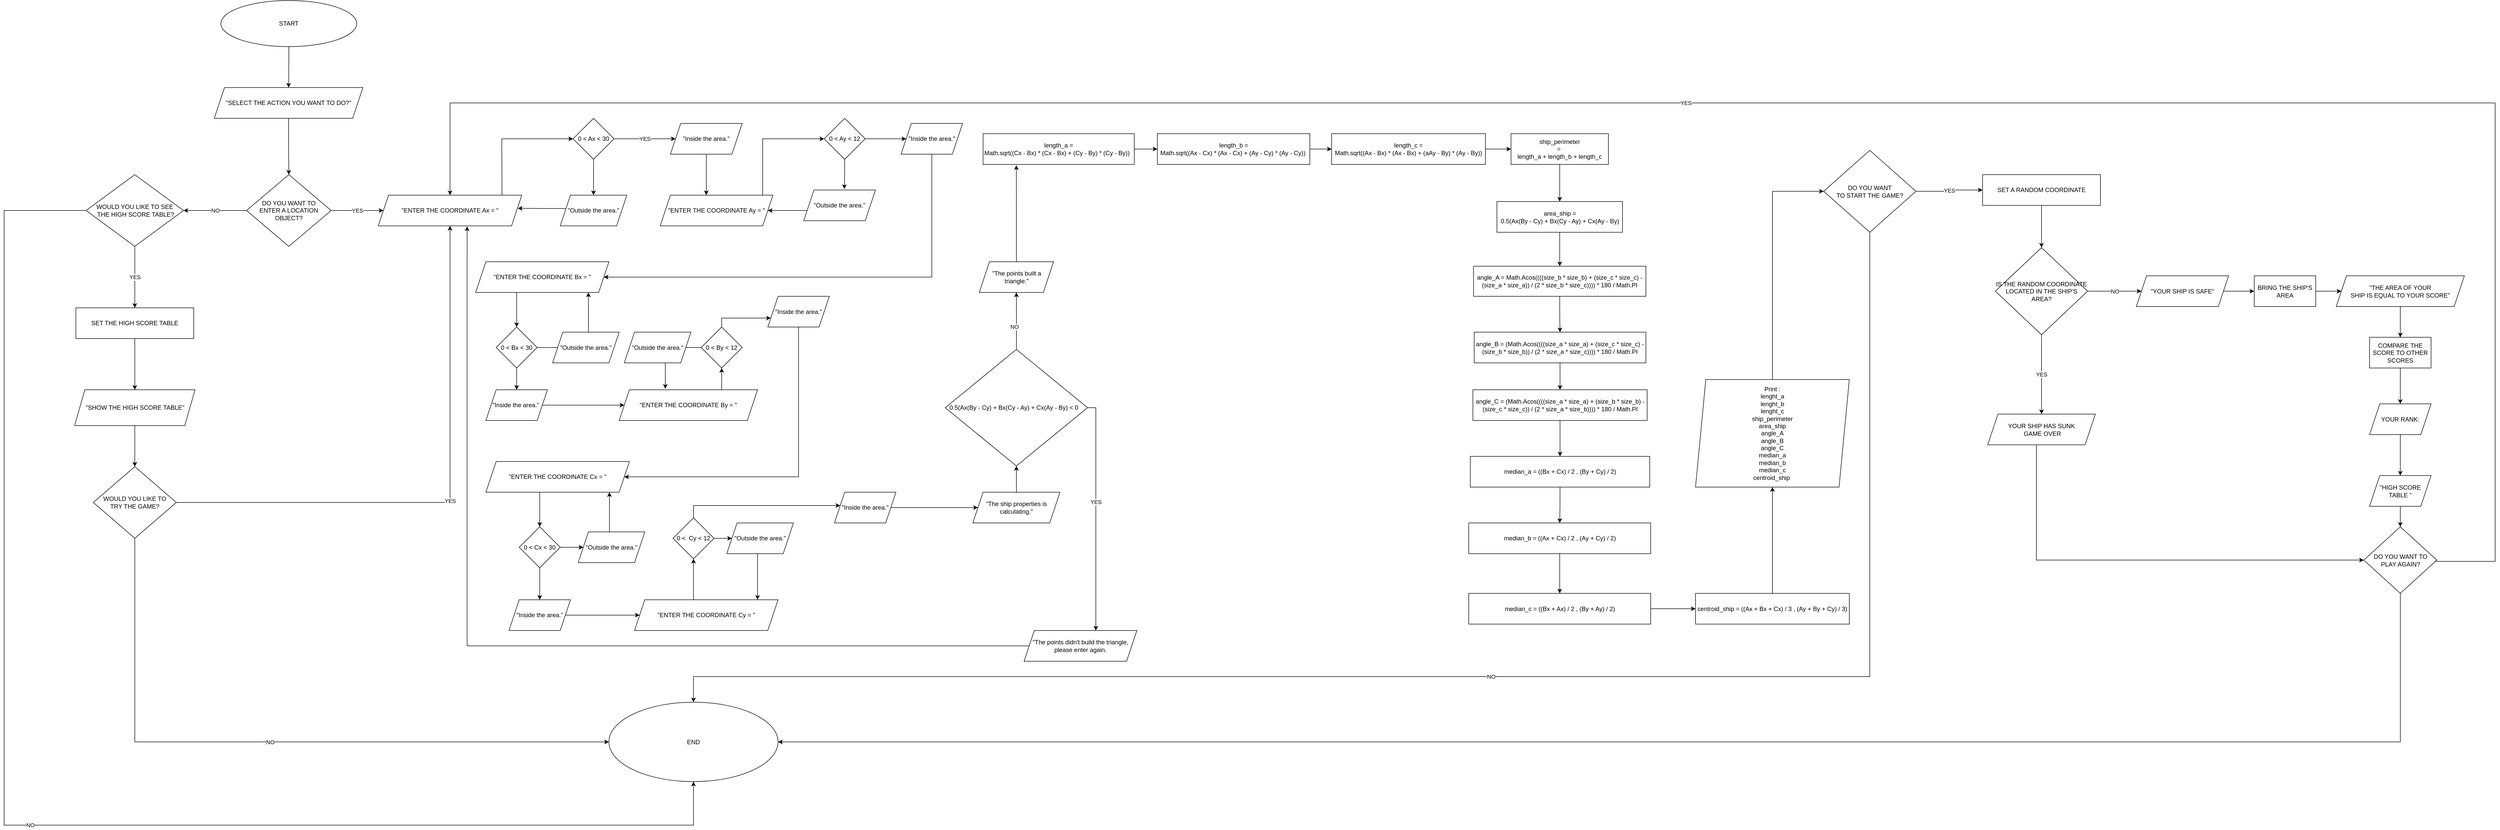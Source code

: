 <mxfile version="15.4.0" type="device"><diagram id="t73Jxu5i5CVw8V_CxGxx" name="Page-1"><mxGraphModel dx="1951" dy="1551" grid="1" gridSize="10" guides="1" tooltips="1" connect="1" arrows="1" fold="1" page="0" pageScale="1" pageWidth="850" pageHeight="1100" math="0" shadow="0"><root><mxCell id="0"/><mxCell id="1" parent="0"/><mxCell id="ui6LexJxANFgtNLxYNIg-22" value="" style="edgeStyle=orthogonalEdgeStyle;rounded=0;orthogonalLoop=1;jettySize=auto;html=1;exitX=0.5;exitY=1;exitDx=0;exitDy=0;" parent="1" source="hqoJAvvLthCTCwfapW6F-1" target="ui6LexJxANFgtNLxYNIg-21" edge="1"><mxGeometry relative="1" as="geometry"><mxPoint x="425" y="70" as="sourcePoint"/></mxGeometry></mxCell><mxCell id="ui6LexJxANFgtNLxYNIg-24" value="" style="edgeStyle=orthogonalEdgeStyle;rounded=0;orthogonalLoop=1;jettySize=auto;html=1;" parent="1" source="ui6LexJxANFgtNLxYNIg-21" target="ui6LexJxANFgtNLxYNIg-27" edge="1"><mxGeometry relative="1" as="geometry"><mxPoint x="425" y="270" as="targetPoint"/></mxGeometry></mxCell><mxCell id="ui6LexJxANFgtNLxYNIg-21" value="&quot;SELECT THE ACTION YOU WANT TO DO?&quot;" style="shape=parallelogram;perimeter=parallelogramPerimeter;whiteSpace=wrap;html=1;fixedSize=1;gradientDirection=south;" parent="1" vertex="1"><mxGeometry x="280" y="140" width="290" height="60" as="geometry"/></mxCell><mxCell id="ui6LexJxANFgtNLxYNIg-26" value="YES" style="edgeStyle=orthogonalEdgeStyle;rounded=0;orthogonalLoop=1;jettySize=auto;html=1;exitX=1;exitY=0.5;exitDx=0;exitDy=0;" parent="1" source="ui6LexJxANFgtNLxYNIg-27" target="ui6LexJxANFgtNLxYNIg-28" edge="1"><mxGeometry relative="1" as="geometry"><mxPoint x="516" y="340" as="sourcePoint"/><mxPoint x="640" y="340" as="targetPoint"/><Array as="points"/></mxGeometry></mxCell><mxCell id="ui6LexJxANFgtNLxYNIg-61" value="NO" style="edgeStyle=orthogonalEdgeStyle;rounded=0;orthogonalLoop=1;jettySize=auto;html=1;" parent="1" source="ui6LexJxANFgtNLxYNIg-27" target="ui6LexJxANFgtNLxYNIg-119" edge="1"><mxGeometry relative="1" as="geometry"><mxPoint x="240" y="380" as="targetPoint"/></mxGeometry></mxCell><mxCell id="ui6LexJxANFgtNLxYNIg-27" value="DO YOU WANT TO &lt;br&gt;ENTER A LOCATION OBJECT?" style="rhombus;whiteSpace=wrap;html=1;gradientColor=none;gradientDirection=south;" parent="1" vertex="1"><mxGeometry x="343" y="310" width="165" height="140" as="geometry"/></mxCell><mxCell id="fY5YA0NHMxwDd5i6GPpB-7" value="" style="edgeStyle=orthogonalEdgeStyle;rounded=0;orthogonalLoop=1;jettySize=auto;html=1;entryX=0;entryY=0.5;entryDx=0;entryDy=0;exitX=0.862;exitY=0.015;exitDx=0;exitDy=0;exitPerimeter=0;" parent="1" source="ui6LexJxANFgtNLxYNIg-28" target="fY5YA0NHMxwDd5i6GPpB-8" edge="1"><mxGeometry relative="1" as="geometry"><mxPoint x="950" y="342.5" as="targetPoint"/><Array as="points"><mxPoint x="841" y="343"/><mxPoint x="841" y="240"/></Array></mxGeometry></mxCell><mxCell id="ui6LexJxANFgtNLxYNIg-28" value="&quot;ENTER THE COORDINATE Ax = &quot;" style="shape=parallelogram;perimeter=parallelogramPerimeter;whiteSpace=wrap;html=1;fixedSize=1;gradientColor=none;gradientDirection=south;" parent="1" vertex="1"><mxGeometry x="600" y="350" width="280" height="60" as="geometry"/></mxCell><mxCell id="ui6LexJxANFgtNLxYNIg-78" value="NO" style="edgeStyle=orthogonalEdgeStyle;rounded=0;orthogonalLoop=1;jettySize=auto;html=1;entryX=0.5;entryY=0;entryDx=0;entryDy=0;" parent="1" source="ui6LexJxANFgtNLxYNIg-75" target="ui6LexJxANFgtNLxYNIg-108" edge="1"><mxGeometry relative="1" as="geometry"><mxPoint x="2002" y="830" as="targetPoint"/><Array as="points"><mxPoint x="3510" y="1290"/><mxPoint x="1215" y="1290"/></Array></mxGeometry></mxCell><mxCell id="ui6LexJxANFgtNLxYNIg-80" value="YES" style="edgeStyle=orthogonalEdgeStyle;rounded=0;orthogonalLoop=1;jettySize=auto;html=1;" parent="1" source="ui6LexJxANFgtNLxYNIg-75" target="ui6LexJxANFgtNLxYNIg-81" edge="1"><mxGeometry relative="1" as="geometry"><mxPoint x="2980" y="337.5" as="targetPoint"/></mxGeometry></mxCell><mxCell id="ui6LexJxANFgtNLxYNIg-75" value="DO YOU WANT &lt;br&gt;TO START THE GAME?" style="rhombus;whiteSpace=wrap;html=1;gradientDirection=south;" parent="1" vertex="1"><mxGeometry x="3420" y="262.5" width="180" height="160" as="geometry"/></mxCell><mxCell id="ui6LexJxANFgtNLxYNIg-83" value="" style="edgeStyle=orthogonalEdgeStyle;rounded=0;orthogonalLoop=1;jettySize=auto;html=1;" parent="1" source="ui6LexJxANFgtNLxYNIg-81" target="ui6LexJxANFgtNLxYNIg-82" edge="1"><mxGeometry relative="1" as="geometry"/></mxCell><mxCell id="ui6LexJxANFgtNLxYNIg-81" value="SET A RANDOM COORDINATE" style="rounded=0;whiteSpace=wrap;html=1;gradientColor=none;gradientDirection=south;" parent="1" vertex="1"><mxGeometry x="3730" y="310" width="230" height="60" as="geometry"/></mxCell><mxCell id="ui6LexJxANFgtNLxYNIg-85" value="YES" style="edgeStyle=orthogonalEdgeStyle;rounded=0;orthogonalLoop=1;jettySize=auto;html=1;" parent="1" source="ui6LexJxANFgtNLxYNIg-82" target="ui6LexJxANFgtNLxYNIg-114" edge="1"><mxGeometry relative="1" as="geometry"><mxPoint x="3745" y="727.5" as="targetPoint"/></mxGeometry></mxCell><mxCell id="ui6LexJxANFgtNLxYNIg-87" value="NO" style="edgeStyle=orthogonalEdgeStyle;rounded=0;orthogonalLoop=1;jettySize=auto;html=1;" parent="1" source="ui6LexJxANFgtNLxYNIg-82" target="ui6LexJxANFgtNLxYNIg-88" edge="1"><mxGeometry relative="1" as="geometry"><mxPoint x="3945" y="537.5" as="targetPoint"/></mxGeometry></mxCell><mxCell id="ui6LexJxANFgtNLxYNIg-82" value="IS THE RANDOM COORDINATE LOCATED IN THE SHIP'S AREA?" style="rhombus;whiteSpace=wrap;html=1;rounded=0;gradientDirection=south;" parent="1" vertex="1"><mxGeometry x="3755" y="452.5" width="180" height="170" as="geometry"/></mxCell><mxCell id="ui6LexJxANFgtNLxYNIg-90" value="" style="edgeStyle=orthogonalEdgeStyle;rounded=0;orthogonalLoop=1;jettySize=auto;html=1;" parent="1" source="ui6LexJxANFgtNLxYNIg-88" target="ui6LexJxANFgtNLxYNIg-92" edge="1"><mxGeometry relative="1" as="geometry"><mxPoint x="4190" y="537.5" as="targetPoint"/></mxGeometry></mxCell><mxCell id="ui6LexJxANFgtNLxYNIg-88" value="&quot;YOUR SHIP IS SAFE&quot;" style="shape=parallelogram;perimeter=parallelogramPerimeter;whiteSpace=wrap;html=1;fixedSize=1;gradientColor=none;gradientDirection=south;" parent="1" vertex="1"><mxGeometry x="4030" y="507.5" width="180" height="60" as="geometry"/></mxCell><mxCell id="ui6LexJxANFgtNLxYNIg-94" value="" style="edgeStyle=orthogonalEdgeStyle;rounded=0;orthogonalLoop=1;jettySize=auto;html=1;exitX=1;exitY=0.5;exitDx=0;exitDy=0;" parent="1" source="ui6LexJxANFgtNLxYNIg-92" target="ui6LexJxANFgtNLxYNIg-93" edge="1"><mxGeometry relative="1" as="geometry"><Array as="points"><mxPoint x="4390" y="537.5"/><mxPoint x="4390" y="537.5"/></Array></mxGeometry></mxCell><mxCell id="ui6LexJxANFgtNLxYNIg-92" value="BRING THE SHIP'S AREA" style="rounded=0;whiteSpace=wrap;html=1;gradientColor=none;gradientDirection=south;" parent="1" vertex="1"><mxGeometry x="4260" y="507.5" width="120" height="60" as="geometry"/></mxCell><mxCell id="ui6LexJxANFgtNLxYNIg-99" value="" style="edgeStyle=orthogonalEdgeStyle;rounded=0;orthogonalLoop=1;jettySize=auto;html=1;" parent="1" source="ui6LexJxANFgtNLxYNIg-93" target="ui6LexJxANFgtNLxYNIg-98" edge="1"><mxGeometry relative="1" as="geometry"/></mxCell><mxCell id="ui6LexJxANFgtNLxYNIg-93" value="&quot;THE AREA OF YOUR &lt;br&gt;SHIP IS EQUAL TO YOUR SCORE&quot;" style="shape=parallelogram;perimeter=parallelogramPerimeter;whiteSpace=wrap;html=1;fixedSize=1;rounded=0;gradientDirection=south;" parent="1" vertex="1"><mxGeometry x="4420" y="507.5" width="250" height="60" as="geometry"/></mxCell><mxCell id="ui6LexJxANFgtNLxYNIg-101" value="" style="edgeStyle=orthogonalEdgeStyle;rounded=0;orthogonalLoop=1;jettySize=auto;html=1;" parent="1" source="ui6LexJxANFgtNLxYNIg-98" target="ui6LexJxANFgtNLxYNIg-100" edge="1"><mxGeometry relative="1" as="geometry"/></mxCell><mxCell id="ui6LexJxANFgtNLxYNIg-98" value="COMPARE THE SCORE TO OTHER SCORES" style="rounded=0;whiteSpace=wrap;html=1;gradientDirection=south;" parent="1" vertex="1"><mxGeometry x="4485" y="627.5" width="120" height="60" as="geometry"/></mxCell><mxCell id="ui6LexJxANFgtNLxYNIg-103" value="" style="edgeStyle=orthogonalEdgeStyle;rounded=0;orthogonalLoop=1;jettySize=auto;html=1;" parent="1" source="ui6LexJxANFgtNLxYNIg-100" target="ui6LexJxANFgtNLxYNIg-102" edge="1"><mxGeometry relative="1" as="geometry"/></mxCell><mxCell id="ui6LexJxANFgtNLxYNIg-100" value="YOUR RANK:" style="shape=parallelogram;perimeter=parallelogramPerimeter;whiteSpace=wrap;html=1;fixedSize=1;rounded=0;gradientDirection=south;" parent="1" vertex="1"><mxGeometry x="4485" y="757.5" width="120" height="60" as="geometry"/></mxCell><mxCell id="ui6LexJxANFgtNLxYNIg-105" value="" style="edgeStyle=orthogonalEdgeStyle;rounded=0;orthogonalLoop=1;jettySize=auto;html=1;" parent="1" source="ui6LexJxANFgtNLxYNIg-102" edge="1"><mxGeometry relative="1" as="geometry"><mxPoint x="4545" y="997.5" as="targetPoint"/></mxGeometry></mxCell><mxCell id="ui6LexJxANFgtNLxYNIg-102" value="&quot;HIGH SCORE &lt;br&gt;TABLE &quot;" style="shape=parallelogram;perimeter=parallelogramPerimeter;whiteSpace=wrap;html=1;fixedSize=1;rounded=0;gradientDirection=south;" parent="1" vertex="1"><mxGeometry x="4485" y="897.5" width="120" height="60" as="geometry"/></mxCell><mxCell id="ui6LexJxANFgtNLxYNIg-107" value="YES" style="edgeStyle=orthogonalEdgeStyle;rounded=0;orthogonalLoop=1;jettySize=auto;html=1;entryX=0.5;entryY=0;entryDx=0;entryDy=0;" parent="1" source="ui6LexJxANFgtNLxYNIg-104" target="ui6LexJxANFgtNLxYNIg-28" edge="1"><mxGeometry relative="1" as="geometry"><mxPoint x="467" y="300" as="targetPoint"/><Array as="points"><mxPoint x="4730" y="1065"/><mxPoint x="4730" y="170"/><mxPoint x="740" y="170"/></Array></mxGeometry></mxCell><mxCell id="fY5YA0NHMxwDd5i6GPpB-44" value="" style="edgeStyle=orthogonalEdgeStyle;rounded=0;orthogonalLoop=1;jettySize=auto;html=1;entryX=1;entryY=0.5;entryDx=0;entryDy=0;" parent="1" source="ui6LexJxANFgtNLxYNIg-104" target="ui6LexJxANFgtNLxYNIg-108" edge="1"><mxGeometry relative="1" as="geometry"><mxPoint x="4545" y="1242.5" as="targetPoint"/><Array as="points"><mxPoint x="4545" y="1418"/></Array></mxGeometry></mxCell><mxCell id="ui6LexJxANFgtNLxYNIg-104" value="DO YOU WANT TO &lt;br&gt;PLAY AGAIN?" style="rhombus;whiteSpace=wrap;html=1;rounded=0;gradientDirection=south;" parent="1" vertex="1"><mxGeometry x="4473.75" y="997.5" width="142.5" height="130" as="geometry"/></mxCell><mxCell id="ui6LexJxANFgtNLxYNIg-108" value="END" style="ellipse;whiteSpace=wrap;html=1;rounded=0;gradientDirection=south;" parent="1" vertex="1"><mxGeometry x="1050" y="1340" width="330" height="155" as="geometry"/></mxCell><mxCell id="ui6LexJxANFgtNLxYNIg-117" style="edgeStyle=orthogonalEdgeStyle;rounded=0;orthogonalLoop=1;jettySize=auto;html=1;entryX=0;entryY=0.5;entryDx=0;entryDy=0;" parent="1" source="ui6LexJxANFgtNLxYNIg-114" edge="1"><mxGeometry relative="1" as="geometry"><Array as="points"><mxPoint x="3835" y="1062.5"/></Array><mxPoint x="4473.75" y="1062.5" as="targetPoint"/></mxGeometry></mxCell><mxCell id="ui6LexJxANFgtNLxYNIg-114" value="YOUR SHIP HAS SUNK&lt;br&gt;&amp;nbsp;GAME OVER" style="shape=parallelogram;perimeter=parallelogramPerimeter;whiteSpace=wrap;html=1;fixedSize=1;gradientColor=none;gradientDirection=south;" parent="1" vertex="1"><mxGeometry x="3740" y="777.5" width="210" height="60" as="geometry"/></mxCell><mxCell id="ui6LexJxANFgtNLxYNIg-121" value="YES" style="edgeStyle=orthogonalEdgeStyle;rounded=0;orthogonalLoop=1;jettySize=auto;html=1;" parent="1" source="ui6LexJxANFgtNLxYNIg-119" target="ui6LexJxANFgtNLxYNIg-120" edge="1"><mxGeometry relative="1" as="geometry"/></mxCell><mxCell id="ui6LexJxANFgtNLxYNIg-134" value="NO" style="edgeStyle=orthogonalEdgeStyle;rounded=0;orthogonalLoop=1;jettySize=auto;html=1;entryX=0.5;entryY=1;entryDx=0;entryDy=0;" parent="1" source="ui6LexJxANFgtNLxYNIg-119" target="ui6LexJxANFgtNLxYNIg-108" edge="1"><mxGeometry x="0.012" relative="1" as="geometry"><mxPoint x="-50" y="340" as="targetPoint"/><Array as="points"><mxPoint x="-130" y="380"/><mxPoint x="-130" y="1580"/><mxPoint x="1215" y="1580"/></Array><mxPoint as="offset"/></mxGeometry></mxCell><mxCell id="ui6LexJxANFgtNLxYNIg-119" value="WOULD YOU LIKE TO SEE&lt;br&gt;&amp;nbsp;THE HIGH SCORE TABLE?" style="rhombus;whiteSpace=wrap;html=1;gradientColor=none;gradientDirection=south;" parent="1" vertex="1"><mxGeometry x="30" y="310" width="190" height="140" as="geometry"/></mxCell><mxCell id="ui6LexJxANFgtNLxYNIg-123" value="" style="edgeStyle=orthogonalEdgeStyle;rounded=0;orthogonalLoop=1;jettySize=auto;html=1;" parent="1" source="ui6LexJxANFgtNLxYNIg-120" target="ui6LexJxANFgtNLxYNIg-124" edge="1"><mxGeometry relative="1" as="geometry"><mxPoint x="125" y="710" as="targetPoint"/></mxGeometry></mxCell><mxCell id="ui6LexJxANFgtNLxYNIg-120" value="SET THE HIGH SCORE TABLE" style="whiteSpace=wrap;html=1;gradientDirection=south;" parent="1" vertex="1"><mxGeometry x="10" y="570" width="230" height="60" as="geometry"/></mxCell><mxCell id="ui6LexJxANFgtNLxYNIg-128" value="" style="edgeStyle=orthogonalEdgeStyle;rounded=0;orthogonalLoop=1;jettySize=auto;html=1;" parent="1" source="ui6LexJxANFgtNLxYNIg-124" target="ui6LexJxANFgtNLxYNIg-127" edge="1"><mxGeometry relative="1" as="geometry"/></mxCell><mxCell id="ui6LexJxANFgtNLxYNIg-124" value="&quot;SHOW THE HIGH SCORE TABLE&quot;" style="shape=parallelogram;perimeter=parallelogramPerimeter;whiteSpace=wrap;html=1;fixedSize=1;gradientColor=none;gradientDirection=south;" parent="1" vertex="1"><mxGeometry x="7.5" y="730" width="235" height="70" as="geometry"/></mxCell><mxCell id="ui6LexJxANFgtNLxYNIg-130" value="YES" style="edgeStyle=orthogonalEdgeStyle;rounded=0;orthogonalLoop=1;jettySize=auto;html=1;entryX=0.5;entryY=1;entryDx=0;entryDy=0;" parent="1" source="ui6LexJxANFgtNLxYNIg-127" target="ui6LexJxANFgtNLxYNIg-28" edge="1"><mxGeometry relative="1" as="geometry"><mxPoint x="760" y="910" as="targetPoint"/></mxGeometry></mxCell><mxCell id="ui6LexJxANFgtNLxYNIg-132" value="NO" style="edgeStyle=orthogonalEdgeStyle;rounded=0;orthogonalLoop=1;jettySize=auto;html=1;entryX=0;entryY=0.5;entryDx=0;entryDy=0;" parent="1" source="ui6LexJxANFgtNLxYNIg-127" target="ui6LexJxANFgtNLxYNIg-108" edge="1"><mxGeometry relative="1" as="geometry"><mxPoint x="125" y="1090.0" as="targetPoint"/><Array as="points"><mxPoint x="125" y="1418"/></Array></mxGeometry></mxCell><mxCell id="ui6LexJxANFgtNLxYNIg-127" value="WOULD YOU LIKE TO &lt;br&gt;TRY THE GAME?" style="rhombus;whiteSpace=wrap;html=1;gradientDirection=south;" parent="1" vertex="1"><mxGeometry x="44" y="880" width="162" height="140" as="geometry"/></mxCell><mxCell id="hqoJAvvLthCTCwfapW6F-1" value="START" style="ellipse;whiteSpace=wrap;html=1;" parent="1" vertex="1"><mxGeometry x="293" y="-30" width="265" height="90" as="geometry"/></mxCell><mxCell id="fY5YA0NHMxwDd5i6GPpB-10" value="YES" style="edgeStyle=orthogonalEdgeStyle;rounded=0;orthogonalLoop=1;jettySize=auto;html=1;" parent="1" source="fY5YA0NHMxwDd5i6GPpB-8" target="fY5YA0NHMxwDd5i6GPpB-9" edge="1"><mxGeometry relative="1" as="geometry"/></mxCell><mxCell id="fY5YA0NHMxwDd5i6GPpB-12" value="" style="edgeStyle=orthogonalEdgeStyle;rounded=0;orthogonalLoop=1;jettySize=auto;html=1;entryX=0.972;entryY=0.429;entryDx=0;entryDy=0;startArrow=none;entryPerimeter=0;" parent="1" source="fY5YA0NHMxwDd5i6GPpB-26" target="ui6LexJxANFgtNLxYNIg-28" edge="1"><mxGeometry relative="1" as="geometry"><mxPoint x="1000" y="370" as="targetPoint"/><Array as="points"><mxPoint x="920" y="376"/><mxPoint x="920" y="376"/></Array></mxGeometry></mxCell><mxCell id="fY5YA0NHMxwDd5i6GPpB-29" value="" style="edgeStyle=orthogonalEdgeStyle;rounded=0;orthogonalLoop=1;jettySize=auto;html=1;" parent="1" source="fY5YA0NHMxwDd5i6GPpB-8" target="fY5YA0NHMxwDd5i6GPpB-26" edge="1"><mxGeometry relative="1" as="geometry"/></mxCell><mxCell id="fY5YA0NHMxwDd5i6GPpB-8" value="0 &amp;lt; Ax &amp;lt; 30" style="rhombus;whiteSpace=wrap;html=1;" parent="1" vertex="1"><mxGeometry x="980" y="200" width="80" height="80" as="geometry"/></mxCell><mxCell id="fY5YA0NHMxwDd5i6GPpB-19" value="" style="edgeStyle=orthogonalEdgeStyle;rounded=0;orthogonalLoop=1;jettySize=auto;html=1;" parent="1" source="fY5YA0NHMxwDd5i6GPpB-9" target="fY5YA0NHMxwDd5i6GPpB-15" edge="1"><mxGeometry relative="1" as="geometry"><Array as="points"><mxPoint x="1240" y="300"/><mxPoint x="1240" y="300"/></Array></mxGeometry></mxCell><mxCell id="fY5YA0NHMxwDd5i6GPpB-9" value="&quot;Inside the area.&quot;" style="shape=parallelogram;perimeter=parallelogramPerimeter;whiteSpace=wrap;html=1;fixedSize=1;" parent="1" vertex="1"><mxGeometry x="1170" y="210" width="140" height="60" as="geometry"/></mxCell><mxCell id="fY5YA0NHMxwDd5i6GPpB-20" value="" style="edgeStyle=orthogonalEdgeStyle;rounded=0;orthogonalLoop=1;jettySize=auto;html=1;entryX=0;entryY=0.5;entryDx=0;entryDy=0;" parent="1" source="fY5YA0NHMxwDd5i6GPpB-15" target="fY5YA0NHMxwDd5i6GPpB-21" edge="1"><mxGeometry relative="1" as="geometry"><mxPoint x="1450" y="240" as="targetPoint"/><Array as="points"><mxPoint x="1350" y="240"/></Array></mxGeometry></mxCell><mxCell id="fY5YA0NHMxwDd5i6GPpB-15" value="&quot;ENTER THE COORDINATE Ay = &quot;" style="shape=parallelogram;perimeter=parallelogramPerimeter;whiteSpace=wrap;html=1;fixedSize=1;" parent="1" vertex="1"><mxGeometry x="1150" y="350" width="220" height="60" as="geometry"/></mxCell><mxCell id="fY5YA0NHMxwDd5i6GPpB-23" value="" style="edgeStyle=orthogonalEdgeStyle;rounded=0;orthogonalLoop=1;jettySize=auto;html=1;" parent="1" source="fY5YA0NHMxwDd5i6GPpB-21" target="fY5YA0NHMxwDd5i6GPpB-22" edge="1"><mxGeometry relative="1" as="geometry"/></mxCell><mxCell id="fY5YA0NHMxwDd5i6GPpB-25" value="" style="edgeStyle=orthogonalEdgeStyle;rounded=0;orthogonalLoop=1;jettySize=auto;html=1;entryX=1;entryY=0.5;entryDx=0;entryDy=0;startArrow=none;" parent="1" source="fY5YA0NHMxwDd5i6GPpB-30" target="fY5YA0NHMxwDd5i6GPpB-15" edge="1"><mxGeometry relative="1" as="geometry"><mxPoint x="1490" y="370" as="targetPoint"/><Array as="points"><mxPoint x="1420" y="380"/><mxPoint x="1420" y="380"/></Array></mxGeometry></mxCell><mxCell id="fY5YA0NHMxwDd5i6GPpB-21" value="0 &amp;lt; Ay &amp;lt; 12" style="rhombus;whiteSpace=wrap;html=1;" parent="1" vertex="1"><mxGeometry x="1470" y="200" width="80" height="80" as="geometry"/></mxCell><mxCell id="fY5YA0NHMxwDd5i6GPpB-35" value="" style="edgeStyle=orthogonalEdgeStyle;rounded=0;orthogonalLoop=1;jettySize=auto;html=1;" parent="1" source="fY5YA0NHMxwDd5i6GPpB-22" target="fY5YA0NHMxwDd5i6GPpB-34" edge="1"><mxGeometry relative="1" as="geometry"><Array as="points"><mxPoint x="1680" y="510"/></Array></mxGeometry></mxCell><mxCell id="fY5YA0NHMxwDd5i6GPpB-22" value="&quot;Inside the area.&quot;" style="shape=parallelogram;perimeter=parallelogramPerimeter;whiteSpace=wrap;html=1;fixedSize=1;" parent="1" vertex="1"><mxGeometry x="1620" y="210" width="120" height="60" as="geometry"/></mxCell><mxCell id="fY5YA0NHMxwDd5i6GPpB-26" value="&quot;Outside the area.&quot;" style="shape=parallelogram;perimeter=parallelogramPerimeter;whiteSpace=wrap;html=1;fixedSize=1;" parent="1" vertex="1"><mxGeometry x="955" y="350" width="130" height="60" as="geometry"/></mxCell><mxCell id="0Lf3nMyklz3TlZN5TyYv-26" value="" style="edgeStyle=orthogonalEdgeStyle;rounded=0;orthogonalLoop=1;jettySize=auto;html=1;entryX=0.566;entryY=-0.032;entryDx=0;entryDy=0;entryPerimeter=0;exitX=0.5;exitY=1;exitDx=0;exitDy=0;" parent="1" source="fY5YA0NHMxwDd5i6GPpB-21" target="fY5YA0NHMxwDd5i6GPpB-30" edge="1"><mxGeometry relative="1" as="geometry"><mxPoint x="1490" y="310" as="sourcePoint"/><mxPoint x="1510" y="338" as="targetPoint"/><Array as="points"><mxPoint x="1510" y="310"/><mxPoint x="1509" y="310"/></Array></mxGeometry></mxCell><mxCell id="fY5YA0NHMxwDd5i6GPpB-30" value="&quot;Outside the area.&quot;" style="shape=parallelogram;perimeter=parallelogramPerimeter;whiteSpace=wrap;html=1;fixedSize=1;" parent="1" vertex="1"><mxGeometry x="1430" y="340" width="140" height="60" as="geometry"/></mxCell><mxCell id="fY5YA0NHMxwDd5i6GPpB-38" value="" style="edgeStyle=orthogonalEdgeStyle;rounded=0;orthogonalLoop=1;jettySize=auto;html=1;" parent="1" source="fY5YA0NHMxwDd5i6GPpB-34" target="fY5YA0NHMxwDd5i6GPpB-37" edge="1"><mxGeometry relative="1" as="geometry"><Array as="points"><mxPoint x="870" y="570"/><mxPoint x="870" y="570"/></Array></mxGeometry></mxCell><mxCell id="fY5YA0NHMxwDd5i6GPpB-34" value="&quot;ENTER THE COORDINATE Bx = &quot;" style="shape=parallelogram;perimeter=parallelogramPerimeter;whiteSpace=wrap;html=1;fixedSize=1;" parent="1" vertex="1"><mxGeometry x="790" y="480" width="260" height="60" as="geometry"/></mxCell><mxCell id="fY5YA0NHMxwDd5i6GPpB-40" value="" style="edgeStyle=orthogonalEdgeStyle;rounded=0;orthogonalLoop=1;jettySize=auto;html=1;" parent="1" source="fY5YA0NHMxwDd5i6GPpB-37" target="fY5YA0NHMxwDd5i6GPpB-39" edge="1"><mxGeometry relative="1" as="geometry"/></mxCell><mxCell id="fY5YA0NHMxwDd5i6GPpB-42" value="" style="edgeStyle=orthogonalEdgeStyle;rounded=0;orthogonalLoop=1;jettySize=auto;html=1;startArrow=none;" parent="1" source="fY5YA0NHMxwDd5i6GPpB-81" edge="1"><mxGeometry relative="1" as="geometry"><mxPoint x="1010" y="540" as="targetPoint"/><Array as="points"><mxPoint x="1010" y="648"/><mxPoint x="1010" y="540"/></Array></mxGeometry></mxCell><mxCell id="fY5YA0NHMxwDd5i6GPpB-37" value="0 &amp;lt; Bx &amp;lt; 30" style="rhombus;whiteSpace=wrap;html=1;" parent="1" vertex="1"><mxGeometry x="830" y="607.5" width="80" height="80" as="geometry"/></mxCell><mxCell id="fY5YA0NHMxwDd5i6GPpB-48" value="" style="edgeStyle=orthogonalEdgeStyle;rounded=0;orthogonalLoop=1;jettySize=auto;html=1;" parent="1" source="fY5YA0NHMxwDd5i6GPpB-39" target="fY5YA0NHMxwDd5i6GPpB-47" edge="1"><mxGeometry relative="1" as="geometry"/></mxCell><mxCell id="fY5YA0NHMxwDd5i6GPpB-39" value="&quot;Inside the area.&quot;&amp;nbsp;" style="shape=parallelogram;perimeter=parallelogramPerimeter;whiteSpace=wrap;html=1;fixedSize=1;" parent="1" vertex="1"><mxGeometry x="810" y="730" width="120" height="60" as="geometry"/></mxCell><mxCell id="fY5YA0NHMxwDd5i6GPpB-50" value="" style="edgeStyle=orthogonalEdgeStyle;rounded=0;orthogonalLoop=1;jettySize=auto;html=1;" parent="1" source="fY5YA0NHMxwDd5i6GPpB-47" target="fY5YA0NHMxwDd5i6GPpB-49" edge="1"><mxGeometry relative="1" as="geometry"><Array as="points"><mxPoint x="1270" y="700"/><mxPoint x="1270" y="700"/></Array></mxGeometry></mxCell><mxCell id="fY5YA0NHMxwDd5i6GPpB-47" value="&quot;ENTER THE COORDINATE By = &quot;" style="shape=parallelogram;perimeter=parallelogramPerimeter;whiteSpace=wrap;html=1;fixedSize=1;" parent="1" vertex="1"><mxGeometry x="1070" y="730" width="270" height="60" as="geometry"/></mxCell><mxCell id="fY5YA0NHMxwDd5i6GPpB-52" value="" style="edgeStyle=orthogonalEdgeStyle;rounded=0;orthogonalLoop=1;jettySize=auto;html=1;" parent="1" source="fY5YA0NHMxwDd5i6GPpB-49" target="fY5YA0NHMxwDd5i6GPpB-51" edge="1"><mxGeometry relative="1" as="geometry"><Array as="points"><mxPoint x="1270" y="590"/></Array></mxGeometry></mxCell><mxCell id="fY5YA0NHMxwDd5i6GPpB-53" value="" style="edgeStyle=orthogonalEdgeStyle;rounded=0;orthogonalLoop=1;jettySize=auto;html=1;startArrow=none;" parent="1" source="fY5YA0NHMxwDd5i6GPpB-83" edge="1"><mxGeometry relative="1" as="geometry"><mxPoint x="1160" y="728" as="targetPoint"/><Array as="points"><mxPoint x="1160" y="647"/><mxPoint x="1160" y="728"/></Array></mxGeometry></mxCell><mxCell id="fY5YA0NHMxwDd5i6GPpB-49" value="0 &amp;lt; By &amp;lt; 12" style="rhombus;whiteSpace=wrap;html=1;" parent="1" vertex="1"><mxGeometry x="1230" y="607.5" width="80" height="80" as="geometry"/></mxCell><mxCell id="fY5YA0NHMxwDd5i6GPpB-57" value="" style="edgeStyle=orthogonalEdgeStyle;rounded=0;orthogonalLoop=1;jettySize=auto;html=1;" parent="1" source="fY5YA0NHMxwDd5i6GPpB-51" target="fY5YA0NHMxwDd5i6GPpB-56" edge="1"><mxGeometry relative="1" as="geometry"><Array as="points"><mxPoint x="1420" y="900"/></Array></mxGeometry></mxCell><mxCell id="fY5YA0NHMxwDd5i6GPpB-51" value="&quot;Inside the area.&quot;" style="shape=parallelogram;perimeter=parallelogramPerimeter;whiteSpace=wrap;html=1;fixedSize=1;" parent="1" vertex="1"><mxGeometry x="1360" y="547.5" width="120" height="60" as="geometry"/></mxCell><mxCell id="fY5YA0NHMxwDd5i6GPpB-60" value="" style="edgeStyle=orthogonalEdgeStyle;rounded=0;orthogonalLoop=1;jettySize=auto;html=1;" parent="1" source="fY5YA0NHMxwDd5i6GPpB-56" target="fY5YA0NHMxwDd5i6GPpB-59" edge="1"><mxGeometry relative="1" as="geometry"><Array as="points"><mxPoint x="915" y="950"/><mxPoint x="915" y="950"/></Array></mxGeometry></mxCell><mxCell id="fY5YA0NHMxwDd5i6GPpB-56" value="&quot;ENTER THE COORDINATE Cx = &quot;" style="shape=parallelogram;perimeter=parallelogramPerimeter;whiteSpace=wrap;html=1;fixedSize=1;" parent="1" vertex="1"><mxGeometry x="810" y="870" width="280" height="60" as="geometry"/></mxCell><mxCell id="fY5YA0NHMxwDd5i6GPpB-62" value="" style="edgeStyle=orthogonalEdgeStyle;rounded=0;orthogonalLoop=1;jettySize=auto;html=1;" parent="1" source="fY5YA0NHMxwDd5i6GPpB-59" target="fY5YA0NHMxwDd5i6GPpB-61" edge="1"><mxGeometry relative="1" as="geometry"/></mxCell><mxCell id="fY5YA0NHMxwDd5i6GPpB-74" value="" style="edgeStyle=orthogonalEdgeStyle;rounded=0;orthogonalLoop=1;jettySize=auto;html=1;" parent="1" source="fY5YA0NHMxwDd5i6GPpB-59" target="fY5YA0NHMxwDd5i6GPpB-73" edge="1"><mxGeometry relative="1" as="geometry"/></mxCell><mxCell id="fY5YA0NHMxwDd5i6GPpB-59" value="0 &amp;lt; Cx &amp;lt; 30" style="rhombus;whiteSpace=wrap;html=1;" parent="1" vertex="1"><mxGeometry x="875" y="997.5" width="80" height="80" as="geometry"/></mxCell><mxCell id="fY5YA0NHMxwDd5i6GPpB-66" value="" style="edgeStyle=orthogonalEdgeStyle;rounded=0;orthogonalLoop=1;jettySize=auto;html=1;" parent="1" source="fY5YA0NHMxwDd5i6GPpB-61" target="fY5YA0NHMxwDd5i6GPpB-65" edge="1"><mxGeometry relative="1" as="geometry"/></mxCell><mxCell id="fY5YA0NHMxwDd5i6GPpB-61" value="&quot;Inside the area.&quot;" style="shape=parallelogram;perimeter=parallelogramPerimeter;whiteSpace=wrap;html=1;fixedSize=1;" parent="1" vertex="1"><mxGeometry x="855" y="1140" width="120" height="60" as="geometry"/></mxCell><mxCell id="fY5YA0NHMxwDd5i6GPpB-68" value="" style="edgeStyle=orthogonalEdgeStyle;rounded=0;orthogonalLoop=1;jettySize=auto;html=1;" parent="1" source="fY5YA0NHMxwDd5i6GPpB-65" target="fY5YA0NHMxwDd5i6GPpB-67" edge="1"><mxGeometry relative="1" as="geometry"><Array as="points"><mxPoint x="1215" y="1120"/><mxPoint x="1215" y="1120"/></Array></mxGeometry></mxCell><mxCell id="fY5YA0NHMxwDd5i6GPpB-65" value="&quot;ENTER THE COORDINATE Cy = &quot;" style="shape=parallelogram;perimeter=parallelogramPerimeter;whiteSpace=wrap;html=1;fixedSize=1;" parent="1" vertex="1"><mxGeometry x="1100" y="1140" width="280" height="60" as="geometry"/></mxCell><mxCell id="fY5YA0NHMxwDd5i6GPpB-72" value="" style="edgeStyle=orthogonalEdgeStyle;rounded=0;orthogonalLoop=1;jettySize=auto;html=1;startArrow=none;" parent="1" source="fY5YA0NHMxwDd5i6GPpB-76" edge="1"><mxGeometry relative="1" as="geometry"><mxPoint x="1340" y="1140" as="targetPoint"/><Array as="points"><mxPoint x="1340" y="1140"/></Array></mxGeometry></mxCell><mxCell id="fY5YA0NHMxwDd5i6GPpB-78" value="" style="edgeStyle=orthogonalEdgeStyle;rounded=0;orthogonalLoop=1;jettySize=auto;html=1;" parent="1" source="fY5YA0NHMxwDd5i6GPpB-67" target="fY5YA0NHMxwDd5i6GPpB-76" edge="1"><mxGeometry relative="1" as="geometry"/></mxCell><mxCell id="fY5YA0NHMxwDd5i6GPpB-80" value="" style="edgeStyle=orthogonalEdgeStyle;rounded=0;orthogonalLoop=1;jettySize=auto;html=1;" parent="1" source="fY5YA0NHMxwDd5i6GPpB-67" target="fY5YA0NHMxwDd5i6GPpB-69" edge="1"><mxGeometry relative="1" as="geometry"><mxPoint x="1215" y="890" as="targetPoint"/><Array as="points"><mxPoint x="1215" y="956"/></Array></mxGeometry></mxCell><mxCell id="fY5YA0NHMxwDd5i6GPpB-67" value="0 &amp;lt;&amp;nbsp; Cy &amp;lt; 12" style="rhombus;whiteSpace=wrap;html=1;" parent="1" vertex="1"><mxGeometry x="1175" y="980" width="80" height="80" as="geometry"/></mxCell><mxCell id="fY5YA0NHMxwDd5i6GPpB-89" value="" style="edgeStyle=orthogonalEdgeStyle;rounded=0;orthogonalLoop=1;jettySize=auto;html=1;" parent="1" source="fY5YA0NHMxwDd5i6GPpB-69" target="fY5YA0NHMxwDd5i6GPpB-88" edge="1"><mxGeometry relative="1" as="geometry"/></mxCell><mxCell id="fY5YA0NHMxwDd5i6GPpB-69" value="&quot;Inside the area.&quot;" style="shape=parallelogram;perimeter=parallelogramPerimeter;whiteSpace=wrap;html=1;fixedSize=1;" parent="1" vertex="1"><mxGeometry x="1490" y="930" width="120" height="60" as="geometry"/></mxCell><mxCell id="fY5YA0NHMxwDd5i6GPpB-75" value="" style="edgeStyle=orthogonalEdgeStyle;rounded=0;orthogonalLoop=1;jettySize=auto;html=1;" parent="1" source="fY5YA0NHMxwDd5i6GPpB-73" edge="1"><mxGeometry relative="1" as="geometry"><mxPoint x="1051" y="930" as="targetPoint"/><Array as="points"><mxPoint x="1051" y="980"/><mxPoint x="1051" y="980"/></Array></mxGeometry></mxCell><mxCell id="fY5YA0NHMxwDd5i6GPpB-73" value="&quot;Outside the area.&quot;" style="shape=parallelogram;perimeter=parallelogramPerimeter;whiteSpace=wrap;html=1;fixedSize=1;" parent="1" vertex="1"><mxGeometry x="990" y="1007.5" width="130" height="60" as="geometry"/></mxCell><mxCell id="fY5YA0NHMxwDd5i6GPpB-76" value="&quot;Outside the area.&quot;" style="shape=parallelogram;perimeter=parallelogramPerimeter;whiteSpace=wrap;html=1;fixedSize=1;" parent="1" vertex="1"><mxGeometry x="1280" y="990" width="130" height="60" as="geometry"/></mxCell><mxCell id="fY5YA0NHMxwDd5i6GPpB-81" value="&quot;Outside the area.&quot;" style="shape=parallelogram;perimeter=parallelogramPerimeter;whiteSpace=wrap;html=1;fixedSize=1;" parent="1" vertex="1"><mxGeometry x="940" y="617.5" width="130" height="60" as="geometry"/></mxCell><mxCell id="fY5YA0NHMxwDd5i6GPpB-82" value="" style="edgeStyle=orthogonalEdgeStyle;rounded=0;orthogonalLoop=1;jettySize=auto;html=1;endArrow=none;" parent="1" source="fY5YA0NHMxwDd5i6GPpB-37" target="fY5YA0NHMxwDd5i6GPpB-81" edge="1"><mxGeometry relative="1" as="geometry"><mxPoint x="910" y="647.5" as="sourcePoint"/><mxPoint x="1010" y="540" as="targetPoint"/><Array as="points"/></mxGeometry></mxCell><mxCell id="fY5YA0NHMxwDd5i6GPpB-83" value="&quot;Outside the area.&quot;" style="shape=parallelogram;perimeter=parallelogramPerimeter;whiteSpace=wrap;html=1;fixedSize=1;" parent="1" vertex="1"><mxGeometry x="1080" y="617.5" width="130" height="60" as="geometry"/></mxCell><mxCell id="fY5YA0NHMxwDd5i6GPpB-84" value="" style="edgeStyle=orthogonalEdgeStyle;rounded=0;orthogonalLoop=1;jettySize=auto;html=1;endArrow=none;" parent="1" source="fY5YA0NHMxwDd5i6GPpB-49" target="fY5YA0NHMxwDd5i6GPpB-83" edge="1"><mxGeometry relative="1" as="geometry"><mxPoint x="1230.017" y="647.483" as="sourcePoint"/><mxPoint x="1160" y="728" as="targetPoint"/><Array as="points"/></mxGeometry></mxCell><mxCell id="fY5YA0NHMxwDd5i6GPpB-102" value="" style="edgeStyle=orthogonalEdgeStyle;rounded=0;orthogonalLoop=1;jettySize=auto;html=1;entryX=0.5;entryY=1;entryDx=0;entryDy=0;" parent="1" source="fY5YA0NHMxwDd5i6GPpB-88" target="fY5YA0NHMxwDd5i6GPpB-103" edge="1"><mxGeometry relative="1" as="geometry"><mxPoint x="1895" y="850.0" as="targetPoint"/></mxGeometry></mxCell><mxCell id="fY5YA0NHMxwDd5i6GPpB-88" value="&quot;The ship properties is calculating.&quot;" style="shape=parallelogram;perimeter=parallelogramPerimeter;whiteSpace=wrap;html=1;fixedSize=1;" parent="1" vertex="1"><mxGeometry x="1760" y="930" width="170" height="60" as="geometry"/></mxCell><mxCell id="fY5YA0NHMxwDd5i6GPpB-94" value="" style="edgeStyle=orthogonalEdgeStyle;rounded=0;orthogonalLoop=1;jettySize=auto;html=1;" parent="1" source="fY5YA0NHMxwDd5i6GPpB-90" target="fY5YA0NHMxwDd5i6GPpB-93" edge="1"><mxGeometry relative="1" as="geometry"/></mxCell><mxCell id="fY5YA0NHMxwDd5i6GPpB-90" value="length_a = &lt;br&gt;Math.sqrt((Cx - Bx) * (Cx - Bx) + (Cy - By) * (Cy - By))&amp;nbsp;&amp;nbsp;" style="whiteSpace=wrap;html=1;" parent="1" vertex="1"><mxGeometry x="1780" y="230" width="295" height="60" as="geometry"/></mxCell><mxCell id="fY5YA0NHMxwDd5i6GPpB-97" value="" style="edgeStyle=orthogonalEdgeStyle;rounded=0;orthogonalLoop=1;jettySize=auto;html=1;" parent="1" source="fY5YA0NHMxwDd5i6GPpB-93" target="fY5YA0NHMxwDd5i6GPpB-96" edge="1"><mxGeometry relative="1" as="geometry"/></mxCell><mxCell id="fY5YA0NHMxwDd5i6GPpB-93" value="&lt;span&gt;length_b =&lt;/span&gt;&lt;br&gt;&lt;span&gt;Math.sqrt((Ax - Cx) * (Ax - Cx) + (Ay - Cy) * (Ay - Cy))&amp;nbsp;&lt;/span&gt;" style="whiteSpace=wrap;html=1;" parent="1" vertex="1"><mxGeometry x="2120" y="230" width="297.5" height="60" as="geometry"/></mxCell><mxCell id="fY5YA0NHMxwDd5i6GPpB-99" value="" style="edgeStyle=orthogonalEdgeStyle;rounded=0;orthogonalLoop=1;jettySize=auto;html=1;" parent="1" source="fY5YA0NHMxwDd5i6GPpB-96" target="fY5YA0NHMxwDd5i6GPpB-98" edge="1"><mxGeometry relative="1" as="geometry"/></mxCell><mxCell id="fY5YA0NHMxwDd5i6GPpB-96" value="&lt;span&gt;length_c =&lt;/span&gt;&lt;br&gt;&lt;span&gt;Math.sqrt((Ax - Bx) * (Ax - Bx) + (aAy - By) * (Ay - By))&lt;/span&gt;" style="whiteSpace=wrap;html=1;" parent="1" vertex="1"><mxGeometry x="2460" y="230" width="300" height="60" as="geometry"/></mxCell><mxCell id="0Lf3nMyklz3TlZN5TyYv-5" value="" style="edgeStyle=orthogonalEdgeStyle;rounded=0;orthogonalLoop=1;jettySize=auto;html=1;" parent="1" source="fY5YA0NHMxwDd5i6GPpB-98" target="0Lf3nMyklz3TlZN5TyYv-4" edge="1"><mxGeometry relative="1" as="geometry"/></mxCell><mxCell id="fY5YA0NHMxwDd5i6GPpB-98" value="ship_perimeter&lt;br&gt;=&amp;nbsp;&lt;br&gt;length_a + length_b + length_c" style="whiteSpace=wrap;html=1;" parent="1" vertex="1"><mxGeometry x="2810" y="230" width="190" height="60" as="geometry"/></mxCell><mxCell id="fY5YA0NHMxwDd5i6GPpB-105" value="" style="edgeStyle=orthogonalEdgeStyle;rounded=0;orthogonalLoop=1;jettySize=auto;html=1;" parent="1" source="fY5YA0NHMxwDd5i6GPpB-103" target="fY5YA0NHMxwDd5i6GPpB-104" edge="1"><mxGeometry relative="1" as="geometry"/></mxCell><mxCell id="fY5YA0NHMxwDd5i6GPpB-112" value="NO" style="edgeLabel;html=1;align=center;verticalAlign=middle;resizable=0;points=[];" parent="fY5YA0NHMxwDd5i6GPpB-105" vertex="1" connectable="0"><mxGeometry x="-0.212" y="4" relative="1" as="geometry"><mxPoint y="-1" as="offset"/></mxGeometry></mxCell><mxCell id="fY5YA0NHMxwDd5i6GPpB-107" value="" style="edgeStyle=orthogonalEdgeStyle;rounded=0;orthogonalLoop=1;jettySize=auto;html=1;" parent="1" source="fY5YA0NHMxwDd5i6GPpB-103" target="fY5YA0NHMxwDd5i6GPpB-106" edge="1"><mxGeometry relative="1" as="geometry"><Array as="points"><mxPoint x="2000" y="765"/></Array></mxGeometry></mxCell><mxCell id="fY5YA0NHMxwDd5i6GPpB-113" value="YES" style="edgeLabel;html=1;align=center;verticalAlign=middle;resizable=0;points=[];" parent="fY5YA0NHMxwDd5i6GPpB-107" vertex="1" connectable="0"><mxGeometry x="-0.111" relative="1" as="geometry"><mxPoint as="offset"/></mxGeometry></mxCell><mxCell id="fY5YA0NHMxwDd5i6GPpB-103" value="0.5(Ax(By - Cy) + Bx(Cy - Ay) + Cx(Ay - By) &amp;lt; 0&amp;nbsp; &amp;nbsp;" style="rhombus;whiteSpace=wrap;html=1;" parent="1" vertex="1"><mxGeometry x="1706.25" y="651.25" width="277.5" height="227.5" as="geometry"/></mxCell><mxCell id="fY5YA0NHMxwDd5i6GPpB-111" value="" style="edgeStyle=orthogonalEdgeStyle;rounded=0;orthogonalLoop=1;jettySize=auto;html=1;entryX=0.22;entryY=1.028;entryDx=0;entryDy=0;entryPerimeter=0;" parent="1" source="fY5YA0NHMxwDd5i6GPpB-104" target="fY5YA0NHMxwDd5i6GPpB-90" edge="1"><mxGeometry relative="1" as="geometry"><mxPoint x="1845" y="451.25" as="targetPoint"/></mxGeometry></mxCell><mxCell id="fY5YA0NHMxwDd5i6GPpB-104" value="&quot;The points built a triangle.&quot;" style="shape=parallelogram;perimeter=parallelogramPerimeter;whiteSpace=wrap;html=1;fixedSize=1;" parent="1" vertex="1"><mxGeometry x="1772.5" y="480" width="145" height="60" as="geometry"/></mxCell><mxCell id="fY5YA0NHMxwDd5i6GPpB-109" value="" style="edgeStyle=orthogonalEdgeStyle;rounded=0;orthogonalLoop=1;jettySize=auto;html=1;entryX=0.619;entryY=1.017;entryDx=0;entryDy=0;entryPerimeter=0;" parent="1" source="fY5YA0NHMxwDd5i6GPpB-106" target="ui6LexJxANFgtNLxYNIg-28" edge="1"><mxGeometry relative="1" as="geometry"><mxPoint x="1755" y="1230" as="targetPoint"/></mxGeometry></mxCell><mxCell id="fY5YA0NHMxwDd5i6GPpB-106" value="&quot;The points didn't build the triangle, please enter again." style="shape=parallelogram;perimeter=parallelogramPerimeter;whiteSpace=wrap;html=1;fixedSize=1;" parent="1" vertex="1"><mxGeometry x="1860" y="1200" width="220" height="60" as="geometry"/></mxCell><mxCell id="0Lf3nMyklz3TlZN5TyYv-7" value="" style="edgeStyle=orthogonalEdgeStyle;rounded=0;orthogonalLoop=1;jettySize=auto;html=1;" parent="1" source="0Lf3nMyklz3TlZN5TyYv-4" target="0Lf3nMyklz3TlZN5TyYv-6" edge="1"><mxGeometry relative="1" as="geometry"/></mxCell><mxCell id="0Lf3nMyklz3TlZN5TyYv-4" value="area_ship =&lt;br&gt;0.5(Ax(By - Cy) + Bx(Cy - Ay) + Cx(Ay - By)" style="whiteSpace=wrap;html=1;" parent="1" vertex="1"><mxGeometry x="2782.5" y="362.5" width="245" height="60" as="geometry"/></mxCell><mxCell id="0Lf3nMyklz3TlZN5TyYv-9" value="" style="edgeStyle=orthogonalEdgeStyle;rounded=0;orthogonalLoop=1;jettySize=auto;html=1;" parent="1" source="0Lf3nMyklz3TlZN5TyYv-6" target="0Lf3nMyklz3TlZN5TyYv-8" edge="1"><mxGeometry relative="1" as="geometry"/></mxCell><mxCell id="0Lf3nMyklz3TlZN5TyYv-6" value="angle_A = Math.Acos((((size_b * size_b) + (size_c * size_c) - (size_a * size_a)) / (2 * size_b * size_c)))) * 180 / Math.PI" style="whiteSpace=wrap;html=1;" parent="1" vertex="1"><mxGeometry x="2736.88" y="488.75" width="336.25" height="58.75" as="geometry"/></mxCell><mxCell id="0Lf3nMyklz3TlZN5TyYv-11" value="" style="edgeStyle=orthogonalEdgeStyle;rounded=0;orthogonalLoop=1;jettySize=auto;html=1;" parent="1" source="0Lf3nMyklz3TlZN5TyYv-8" target="0Lf3nMyklz3TlZN5TyYv-10" edge="1"><mxGeometry relative="1" as="geometry"/></mxCell><mxCell id="0Lf3nMyklz3TlZN5TyYv-8" value="angle_B = (Math.Acos((((size_a * size_a) + (size_c * size_c) - (size_b * size_b)) / (2 * size_a * size_c)))) * 180 / Math.PI" style="whiteSpace=wrap;html=1;" parent="1" vertex="1"><mxGeometry x="2738.13" y="617.5" width="335" height="60" as="geometry"/></mxCell><mxCell id="0Lf3nMyklz3TlZN5TyYv-13" value="" style="edgeStyle=orthogonalEdgeStyle;rounded=0;orthogonalLoop=1;jettySize=auto;html=1;" parent="1" source="0Lf3nMyklz3TlZN5TyYv-10" target="0Lf3nMyklz3TlZN5TyYv-12" edge="1"><mxGeometry relative="1" as="geometry"/></mxCell><mxCell id="0Lf3nMyklz3TlZN5TyYv-10" value="angle_C = (Math.Acos((((size_a * size_a) + (size_b * size_b) - (size_c * size_c)) / (2 * size_a * size_b)))) * 180 / Math.PI" style="whiteSpace=wrap;html=1;" parent="1" vertex="1"><mxGeometry x="2735.63" y="730" width="340" height="60" as="geometry"/></mxCell><mxCell id="0Lf3nMyklz3TlZN5TyYv-15" value="" style="edgeStyle=orthogonalEdgeStyle;rounded=0;orthogonalLoop=1;jettySize=auto;html=1;" parent="1" source="0Lf3nMyklz3TlZN5TyYv-12" target="0Lf3nMyklz3TlZN5TyYv-14" edge="1"><mxGeometry relative="1" as="geometry"/></mxCell><mxCell id="0Lf3nMyklz3TlZN5TyYv-12" value="median_a = ((Bx + Cx) / 2 , (By + Cy) / 2)" style="whiteSpace=wrap;html=1;" parent="1" vertex="1"><mxGeometry x="2730.63" y="860" width="350" height="60" as="geometry"/></mxCell><mxCell id="0Lf3nMyklz3TlZN5TyYv-17" value="" style="edgeStyle=orthogonalEdgeStyle;rounded=0;orthogonalLoop=1;jettySize=auto;html=1;" parent="1" source="0Lf3nMyklz3TlZN5TyYv-14" target="0Lf3nMyklz3TlZN5TyYv-16" edge="1"><mxGeometry relative="1" as="geometry"/></mxCell><mxCell id="0Lf3nMyklz3TlZN5TyYv-14" value="&lt;span&gt;median_b = ((Ax + Cx) / 2 , (Ay + Cy) / 2)&lt;/span&gt;" style="whiteSpace=wrap;html=1;" parent="1" vertex="1"><mxGeometry x="2727.51" y="990" width="355" height="60" as="geometry"/></mxCell><mxCell id="0Lf3nMyklz3TlZN5TyYv-19" value="" style="edgeStyle=orthogonalEdgeStyle;rounded=0;orthogonalLoop=1;jettySize=auto;html=1;" parent="1" source="0Lf3nMyklz3TlZN5TyYv-16" target="0Lf3nMyklz3TlZN5TyYv-18" edge="1"><mxGeometry relative="1" as="geometry"/></mxCell><mxCell id="0Lf3nMyklz3TlZN5TyYv-16" value="&lt;span&gt;median_c = ((Bx + Ax) / 2 , (By + Ay) / 2)&lt;/span&gt;" style="whiteSpace=wrap;html=1;" parent="1" vertex="1"><mxGeometry x="2727.5" y="1127.5" width="355" height="60" as="geometry"/></mxCell><mxCell id="0Lf3nMyklz3TlZN5TyYv-21" value="" style="edgeStyle=orthogonalEdgeStyle;rounded=0;orthogonalLoop=1;jettySize=auto;html=1;" parent="1" source="0Lf3nMyklz3TlZN5TyYv-18" target="0Lf3nMyklz3TlZN5TyYv-20" edge="1"><mxGeometry relative="1" as="geometry"/></mxCell><mxCell id="0Lf3nMyklz3TlZN5TyYv-18" value="centroid_ship = ((Ax + Bx + Cx) / 3 , (Ay + By + Cy) / 3)" style="whiteSpace=wrap;html=1;" parent="1" vertex="1"><mxGeometry x="3170" y="1127.5" width="300" height="60" as="geometry"/></mxCell><mxCell id="0Lf3nMyklz3TlZN5TyYv-24" value="" style="edgeStyle=orthogonalEdgeStyle;rounded=0;orthogonalLoop=1;jettySize=auto;html=1;entryX=0;entryY=0.5;entryDx=0;entryDy=0;" parent="1" source="0Lf3nMyklz3TlZN5TyYv-20" target="ui6LexJxANFgtNLxYNIg-75" edge="1"><mxGeometry relative="1" as="geometry"><mxPoint x="3318.86" y="370.34" as="targetPoint"/></mxGeometry></mxCell><mxCell id="0Lf3nMyklz3TlZN5TyYv-20" value="Print :&lt;br&gt;lenght_a&lt;br&gt;lenght_b&lt;br&gt;lenght_c&lt;br&gt;ship_perimeter&lt;br&gt;area_ship&lt;br&gt;angle_A&lt;br&gt;angle_B&lt;br&gt;angle_C&lt;br&gt;median_a&lt;br&gt;median_b&lt;br&gt;median_c&lt;br&gt;centroid_ship&amp;nbsp;" style="shape=parallelogram;perimeter=parallelogramPerimeter;whiteSpace=wrap;html=1;fixedSize=1;" parent="1" vertex="1"><mxGeometry x="3170" y="710" width="300" height="210" as="geometry"/></mxCell></root></mxGraphModel></diagram></mxfile>